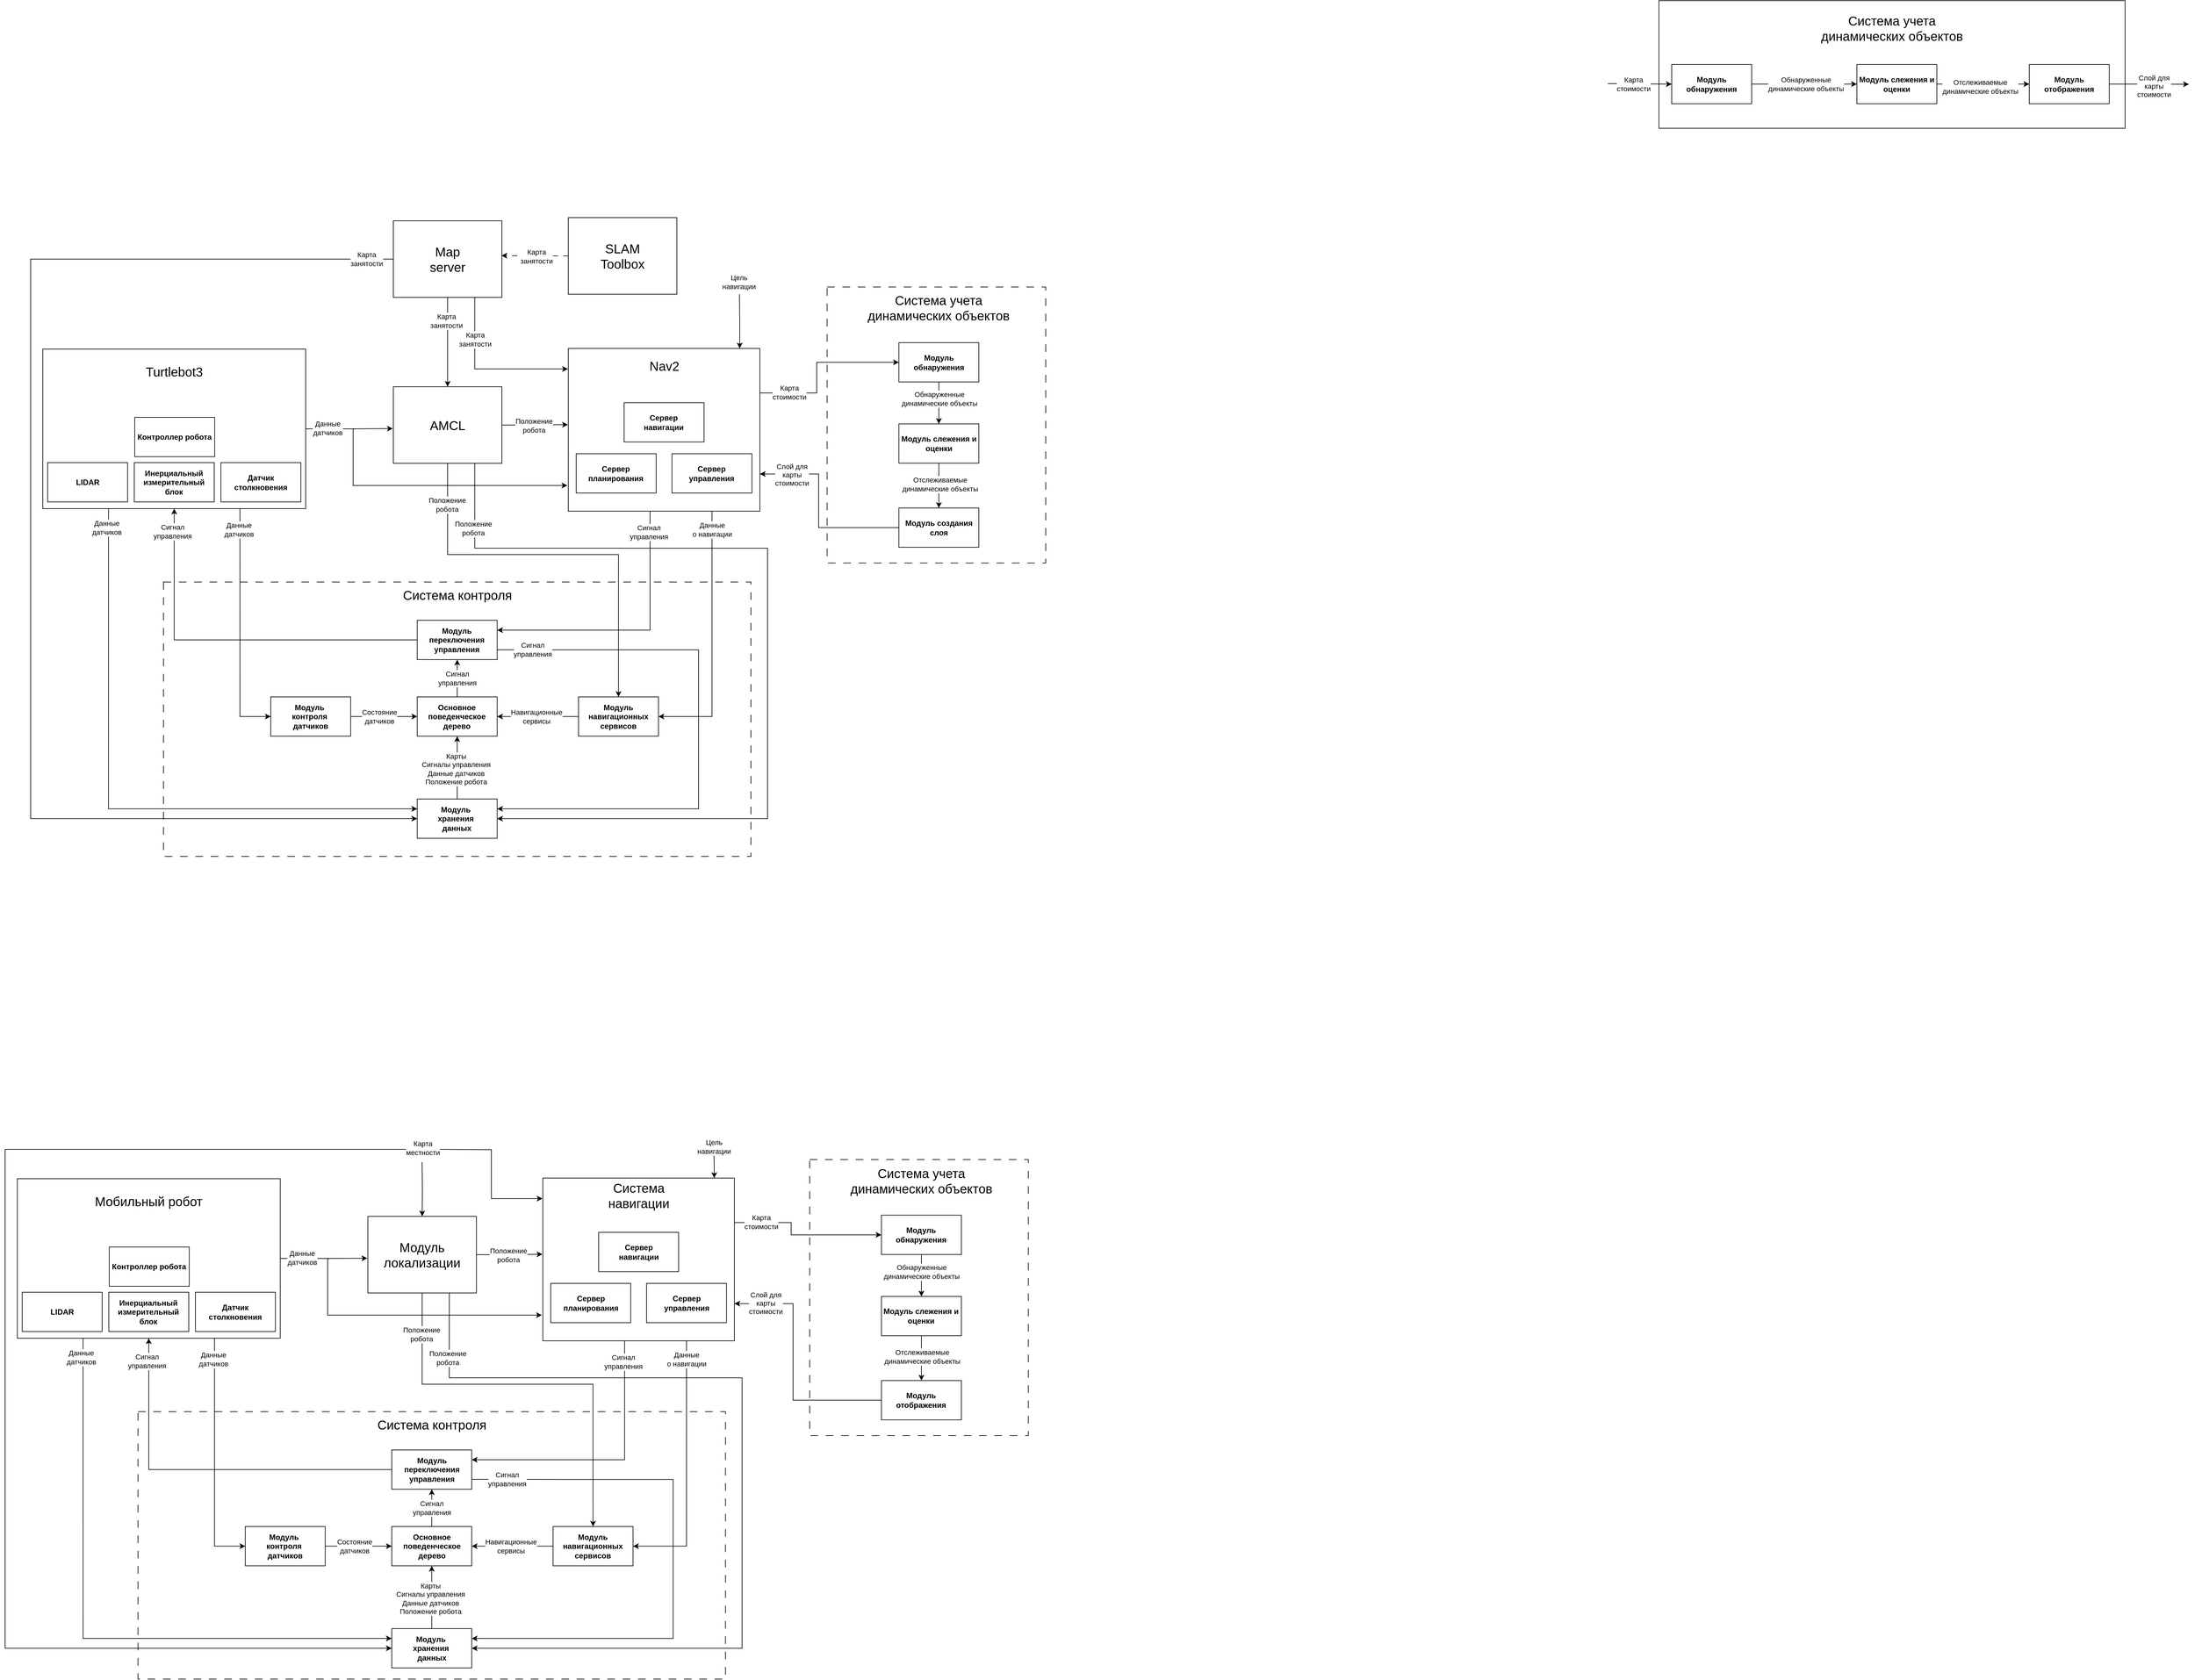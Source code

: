 <mxfile version="24.4.8" type="google">
  <diagram name="Page-1" id="XSDFxck3qQFIzW8iVzFu">
    <mxGraphModel grid="1" page="1" gridSize="10" guides="1" tooltips="1" connect="1" arrows="1" fold="1" pageScale="1" pageWidth="827" pageHeight="1169" math="0" shadow="0">
      <root>
        <mxCell id="0" />
        <mxCell id="1" parent="0" />
        <mxCell id="sHUm1fQLdFRPnQd_kTfl-21" value="" style="rounded=0;whiteSpace=wrap;html=1;fillColor=none;" vertex="1" parent="1">
          <mxGeometry x="5490" y="2860" width="730" height="200" as="geometry" />
        </mxCell>
        <mxCell id="t18dIbclyVpcetWMsr3T-51" value="" style="rounded=0;whiteSpace=wrap;html=1;fillColor=none;dashed=1;dashPattern=12 12;" vertex="1" parent="1">
          <mxGeometry x="3148" y="3771" width="920" height="430" as="geometry" />
        </mxCell>
        <mxCell id="t18dIbclyVpcetWMsr3T-52" value="&lt;font style=&quot;font-size: 20px;&quot;&gt;Система контроля&lt;/font&gt;" style="text;html=1;align=center;verticalAlign=middle;whiteSpace=wrap;rounded=0;" vertex="1" parent="1">
          <mxGeometry x="3507.5" y="3781" width="201" height="20" as="geometry" />
        </mxCell>
        <mxCell id="t18dIbclyVpcetWMsr3T-53" style="edgeStyle=orthogonalEdgeStyle;rounded=0;orthogonalLoop=1;jettySize=auto;html=1;exitX=0.5;exitY=0;exitDx=0;exitDy=0;entryX=0.5;entryY=1;entryDx=0;entryDy=0;" edge="1" parent="1" source="t18dIbclyVpcetWMsr3T-55" target="t18dIbclyVpcetWMsr3T-62">
          <mxGeometry relative="1" as="geometry" />
        </mxCell>
        <mxCell id="t18dIbclyVpcetWMsr3T-54" value="Сигнал&lt;div&gt;управления&lt;/div&gt;" style="edgeLabel;html=1;align=center;verticalAlign=middle;resizable=0;points=[];" connectable="0" vertex="1" parent="t18dIbclyVpcetWMsr3T-53">
          <mxGeometry x="0.102" relative="1" as="geometry">
            <mxPoint y="3" as="offset" />
          </mxGeometry>
        </mxCell>
        <mxCell id="t18dIbclyVpcetWMsr3T-55" value="Основное поведенческое&lt;div&gt;дерево&lt;/div&gt;" style="rounded=0;whiteSpace=wrap;html=1;movable=1;resizable=1;rotatable=1;deletable=1;editable=1;locked=0;connectable=1;fontStyle=1;container=0;" vertex="1" parent="1">
          <mxGeometry x="3545.387" y="3951.003" width="125.217" height="61.579" as="geometry" />
        </mxCell>
        <mxCell id="t18dIbclyVpcetWMsr3T-56" style="edgeStyle=orthogonalEdgeStyle;rounded=0;orthogonalLoop=1;jettySize=auto;html=1;entryX=0;entryY=0.5;entryDx=0;entryDy=0;" edge="1" parent="1" source="t18dIbclyVpcetWMsr3T-58" target="t18dIbclyVpcetWMsr3T-55">
          <mxGeometry relative="1" as="geometry" />
        </mxCell>
        <mxCell id="t18dIbclyVpcetWMsr3T-57" value="Состояние&lt;div&gt;датчиков&lt;/div&gt;" style="edgeLabel;html=1;align=center;verticalAlign=middle;resizable=0;points=[];" connectable="0" vertex="1" parent="t18dIbclyVpcetWMsr3T-56">
          <mxGeometry x="-0.255" y="-2" relative="1" as="geometry">
            <mxPoint x="6" y="-2" as="offset" />
          </mxGeometry>
        </mxCell>
        <mxCell id="t18dIbclyVpcetWMsr3T-58" value="Модуль&amp;nbsp;&lt;div&gt;контроля&amp;nbsp;&lt;/div&gt;&lt;div&gt;датчиков&lt;/div&gt;" style="rounded=0;whiteSpace=wrap;html=1;movable=1;resizable=1;rotatable=1;deletable=1;editable=1;locked=0;connectable=1;fontStyle=1;container=0;" vertex="1" parent="1">
          <mxGeometry x="3315.997" y="3951.003" width="125.217" height="61.579" as="geometry" />
        </mxCell>
        <mxCell id="t18dIbclyVpcetWMsr3T-59" style="edgeStyle=orthogonalEdgeStyle;rounded=0;orthogonalLoop=1;jettySize=auto;html=1;exitX=1;exitY=0.75;exitDx=0;exitDy=0;entryX=1;entryY=0.25;entryDx=0;entryDy=0;" edge="1" parent="1" source="t18dIbclyVpcetWMsr3T-62" target="t18dIbclyVpcetWMsr3T-67">
          <mxGeometry relative="1" as="geometry">
            <Array as="points">
              <mxPoint x="3986" y="3877" />
              <mxPoint x="3986" y="4126" />
            </Array>
          </mxGeometry>
        </mxCell>
        <mxCell id="t18dIbclyVpcetWMsr3T-60" value="Сигнал&lt;div&gt;управления&lt;/div&gt;" style="edgeLabel;html=1;align=center;verticalAlign=middle;resizable=0;points=[];" connectable="0" vertex="1" parent="t18dIbclyVpcetWMsr3T-59">
          <mxGeometry x="-0.602" y="1" relative="1" as="geometry">
            <mxPoint x="-120" y="1" as="offset" />
          </mxGeometry>
        </mxCell>
        <mxCell id="t18dIbclyVpcetWMsr3T-61" style="edgeStyle=orthogonalEdgeStyle;rounded=0;orthogonalLoop=1;jettySize=auto;html=1;exitX=0;exitY=0.5;exitDx=0;exitDy=0;" edge="1" parent="1" source="t18dIbclyVpcetWMsr3T-62" target="t18dIbclyVpcetWMsr3T-72">
          <mxGeometry relative="1" as="geometry" />
        </mxCell>
        <mxCell id="t18dIbclyVpcetWMsr3T-62" value="Модуль переключения управления" style="rounded=0;whiteSpace=wrap;html=1;movable=1;resizable=1;rotatable=1;deletable=1;editable=1;locked=0;connectable=1;fontStyle=1;container=0;" vertex="1" parent="1">
          <mxGeometry x="3545.387" y="3831.003" width="125.217" height="61.579" as="geometry" />
        </mxCell>
        <mxCell id="t18dIbclyVpcetWMsr3T-63" style="edgeStyle=orthogonalEdgeStyle;rounded=0;orthogonalLoop=1;jettySize=auto;html=1;exitX=0;exitY=0.5;exitDx=0;exitDy=0;entryX=1;entryY=0.5;entryDx=0;entryDy=0;" edge="1" parent="1" source="t18dIbclyVpcetWMsr3T-65" target="t18dIbclyVpcetWMsr3T-55">
          <mxGeometry relative="1" as="geometry" />
        </mxCell>
        <mxCell id="t18dIbclyVpcetWMsr3T-64" value="Навигационные&lt;div&gt;сервисы&lt;/div&gt;" style="edgeLabel;html=1;align=center;verticalAlign=middle;resizable=0;points=[];" connectable="0" vertex="1" parent="t18dIbclyVpcetWMsr3T-63">
          <mxGeometry x="0.24" y="4" relative="1" as="geometry">
            <mxPoint x="13" y="-4" as="offset" />
          </mxGeometry>
        </mxCell>
        <mxCell id="t18dIbclyVpcetWMsr3T-65" value="Модуль&lt;div&gt;навигационных&lt;br&gt;&lt;div&gt;сервисов&lt;/div&gt;&lt;/div&gt;" style="rounded=0;whiteSpace=wrap;html=1;movable=1;resizable=1;rotatable=1;deletable=1;editable=1;locked=0;connectable=1;fontStyle=1;container=0;" vertex="1" parent="1">
          <mxGeometry x="3797.997" y="3951.003" width="125.217" height="61.579" as="geometry" />
        </mxCell>
        <mxCell id="t18dIbclyVpcetWMsr3T-66" value="" style="edgeStyle=orthogonalEdgeStyle;rounded=0;orthogonalLoop=1;jettySize=auto;html=1;" edge="1" parent="1" source="t18dIbclyVpcetWMsr3T-67" target="t18dIbclyVpcetWMsr3T-55">
          <mxGeometry relative="1" as="geometry" />
        </mxCell>
        <mxCell id="t18dIbclyVpcetWMsr3T-67" value="Модуль&amp;nbsp;&lt;div&gt;хранения&amp;nbsp;&lt;/div&gt;&lt;div&gt;данных&lt;/div&gt;" style="rounded=0;whiteSpace=wrap;html=1;movable=1;resizable=1;rotatable=1;deletable=1;editable=1;locked=0;connectable=1;fontStyle=1;container=0;" vertex="1" parent="1">
          <mxGeometry x="3545.387" y="4111.003" width="125.217" height="61.579" as="geometry" />
        </mxCell>
        <mxCell id="t18dIbclyVpcetWMsr3T-68" value="" style="group;fillColor=#75FF83;fillStyle=solid;fontColor=#ffffff;strokeColor=#3700CC;gradientColor=none;" connectable="0" vertex="1" parent="1">
          <mxGeometry x="3782" y="3200" width="170" height="120" as="geometry" />
        </mxCell>
        <mxCell id="t18dIbclyVpcetWMsr3T-69" value="&lt;div&gt;&lt;br&gt;&lt;/div&gt;" style="rounded=0;whiteSpace=wrap;html=1;fontStyle=1" vertex="1" parent="t18dIbclyVpcetWMsr3T-68">
          <mxGeometry width="170" height="120" as="geometry" />
        </mxCell>
        <mxCell id="t18dIbclyVpcetWMsr3T-70" value="&lt;font style=&quot;font-size: 20px;&quot;&gt;SLAM Toolbox&lt;/font&gt;" style="text;html=1;align=center;verticalAlign=middle;whiteSpace=wrap;rounded=0;" vertex="1" parent="t18dIbclyVpcetWMsr3T-68">
          <mxGeometry x="55" y="45" width="60" height="30" as="geometry" />
        </mxCell>
        <mxCell id="t18dIbclyVpcetWMsr3T-71" value="" style="group" connectable="0" vertex="1" parent="1">
          <mxGeometry x="2959" y="3356" width="411.74" height="300" as="geometry" />
        </mxCell>
        <mxCell id="t18dIbclyVpcetWMsr3T-72" value="" style="rounded=0;whiteSpace=wrap;html=1;movable=1;resizable=1;rotatable=1;deletable=1;editable=1;locked=0;connectable=1;container=0;" vertex="1" parent="t18dIbclyVpcetWMsr3T-71">
          <mxGeometry y="50" width="411.74" height="250" as="geometry" />
        </mxCell>
        <mxCell id="t18dIbclyVpcetWMsr3T-73" value="&lt;span style=&quot;font-size: 20px; font-weight: normal;&quot;&gt;Turtlebot3&lt;/span&gt;" style="text;html=1;align=center;verticalAlign=middle;whiteSpace=wrap;rounded=0;movable=1;resizable=1;rotatable=1;deletable=1;editable=1;locked=0;connectable=1;fontStyle=1" vertex="1" parent="t18dIbclyVpcetWMsr3T-71">
          <mxGeometry x="115.87" y="40" width="180" height="90" as="geometry" />
        </mxCell>
        <mxCell id="t18dIbclyVpcetWMsr3T-74" value="LIDAR" style="rounded=0;whiteSpace=wrap;html=1;movable=1;resizable=1;rotatable=1;deletable=1;editable=1;locked=0;connectable=1;fontStyle=1;container=0;" vertex="1" parent="t18dIbclyVpcetWMsr3T-71">
          <mxGeometry x="7.609" y="227.895" width="125.217" height="61.579" as="geometry" />
        </mxCell>
        <mxCell id="t18dIbclyVpcetWMsr3T-75" value="Инерциальный измерительный блок" style="rounded=0;whiteSpace=wrap;html=1;movable=1;resizable=1;rotatable=1;deletable=1;editable=1;locked=0;connectable=1;fontStyle=1;container=0;" vertex="1" parent="t18dIbclyVpcetWMsr3T-71">
          <mxGeometry x="143.261" y="227.895" width="125.217" height="61.579" as="geometry" />
        </mxCell>
        <mxCell id="t18dIbclyVpcetWMsr3T-76" value="Датчик столкновения" style="rounded=0;whiteSpace=wrap;html=1;movable=1;resizable=1;rotatable=1;deletable=1;editable=1;locked=0;connectable=1;fontStyle=1;container=0;" vertex="1" parent="t18dIbclyVpcetWMsr3T-71">
          <mxGeometry x="278.913" y="227.895" width="125.217" height="61.579" as="geometry" />
        </mxCell>
        <mxCell id="t18dIbclyVpcetWMsr3T-77" value="Контроллер робота" style="rounded=0;whiteSpace=wrap;html=1;movable=1;resizable=1;rotatable=1;deletable=1;editable=1;locked=0;connectable=1;fontStyle=1;container=0;" vertex="1" parent="t18dIbclyVpcetWMsr3T-71">
          <mxGeometry x="143.997" y="157.003" width="125.217" height="61.579" as="geometry" />
        </mxCell>
        <mxCell id="t18dIbclyVpcetWMsr3T-78" value="" style="group" connectable="0" vertex="1" parent="1">
          <mxGeometry x="3782" y="3405" width="300" height="255" as="geometry" />
        </mxCell>
        <mxCell id="t18dIbclyVpcetWMsr3T-79" style="edgeStyle=orthogonalEdgeStyle;rounded=0;orthogonalLoop=1;jettySize=auto;html=1;exitX=0;exitY=0.75;exitDx=0;exitDy=0;entryX=-0.005;entryY=0.842;entryDx=0;entryDy=0;entryPerimeter=0;" edge="1" parent="t18dIbclyVpcetWMsr3T-78" target="t18dIbclyVpcetWMsr3T-81">
          <mxGeometry relative="1" as="geometry">
            <mxPoint x="-30" y="191" as="targetPoint" />
            <mxPoint x="-335.0" y="126.333" as="sourcePoint" />
            <Array as="points">
              <mxPoint x="-337" y="126" />
              <mxPoint x="-337" y="215" />
            </Array>
          </mxGeometry>
        </mxCell>
        <mxCell id="t18dIbclyVpcetWMsr3T-81" value="" style="rounded=0;whiteSpace=wrap;html=1;container=0;" vertex="1" parent="t18dIbclyVpcetWMsr3T-78">
          <mxGeometry width="300" height="255" as="geometry" />
        </mxCell>
        <mxCell id="t18dIbclyVpcetWMsr3T-82" value="&lt;span style=&quot;font-weight: normal;&quot;&gt;Nav2&lt;/span&gt;" style="text;html=1;align=center;verticalAlign=middle;whiteSpace=wrap;rounded=0;fontSize=20;fontStyle=1;container=0;" vertex="1" parent="t18dIbclyVpcetWMsr3T-78">
          <mxGeometry x="104.707" y="9.998" width="90.586" height="34.872" as="geometry" />
        </mxCell>
        <mxCell id="t18dIbclyVpcetWMsr3T-83" value="Сервер&lt;div&gt;планирования&lt;/div&gt;" style="rounded=0;whiteSpace=wrap;html=1;movable=1;resizable=1;rotatable=1;deletable=1;editable=1;locked=0;connectable=1;fontStyle=1;container=0;" vertex="1" parent="t18dIbclyVpcetWMsr3T-78">
          <mxGeometry x="12.387" y="165.003" width="125.217" height="61.579" as="geometry" />
        </mxCell>
        <mxCell id="t18dIbclyVpcetWMsr3T-84" value="Сервер&lt;div&gt;управления&lt;/div&gt;" style="rounded=0;whiteSpace=wrap;html=1;movable=1;resizable=1;rotatable=1;deletable=1;editable=1;locked=0;connectable=1;fontStyle=1;container=0;" vertex="1" parent="t18dIbclyVpcetWMsr3T-78">
          <mxGeometry x="162.387" y="165.003" width="125.217" height="61.579" as="geometry" />
        </mxCell>
        <mxCell id="t18dIbclyVpcetWMsr3T-85" value="Сервер&lt;div&gt;навигации&lt;/div&gt;" style="rounded=0;whiteSpace=wrap;html=1;movable=1;resizable=1;rotatable=1;deletable=1;editable=1;locked=0;connectable=1;fontStyle=1;container=0;" vertex="1" parent="t18dIbclyVpcetWMsr3T-78">
          <mxGeometry x="87.387" y="85.003" width="125.217" height="61.579" as="geometry" />
        </mxCell>
        <mxCell id="t18dIbclyVpcetWMsr3T-86" value="" style="group" connectable="0" vertex="1" parent="1">
          <mxGeometry x="3508" y="3205" width="170" height="120" as="geometry" />
        </mxCell>
        <mxCell id="t18dIbclyVpcetWMsr3T-87" value="&lt;div&gt;&lt;br&gt;&lt;/div&gt;" style="rounded=0;whiteSpace=wrap;html=1;fontStyle=1" vertex="1" parent="t18dIbclyVpcetWMsr3T-86">
          <mxGeometry width="170" height="120" as="geometry" />
        </mxCell>
        <mxCell id="t18dIbclyVpcetWMsr3T-88" value="&lt;font style=&quot;font-size: 20px;&quot;&gt;Map server&lt;/font&gt;" style="text;html=1;align=center;verticalAlign=middle;whiteSpace=wrap;rounded=0;" vertex="1" parent="t18dIbclyVpcetWMsr3T-86">
          <mxGeometry x="55" y="45" width="60" height="30" as="geometry" />
        </mxCell>
        <mxCell id="t18dIbclyVpcetWMsr3T-89" value="" style="group" connectable="0" vertex="1" parent="1">
          <mxGeometry x="3508" y="3465" width="170" height="120" as="geometry" />
        </mxCell>
        <mxCell id="t18dIbclyVpcetWMsr3T-90" value="&lt;div&gt;&lt;br&gt;&lt;/div&gt;" style="rounded=0;whiteSpace=wrap;html=1;fontStyle=1" vertex="1" parent="t18dIbclyVpcetWMsr3T-89">
          <mxGeometry width="170" height="120" as="geometry" />
        </mxCell>
        <mxCell id="t18dIbclyVpcetWMsr3T-91" value="&lt;font style=&quot;font-size: 20px;&quot;&gt;AMCL&lt;/font&gt;" style="text;html=1;align=center;verticalAlign=middle;whiteSpace=wrap;rounded=0;" vertex="1" parent="t18dIbclyVpcetWMsr3T-89">
          <mxGeometry x="55" y="45" width="60" height="30" as="geometry" />
        </mxCell>
        <mxCell id="t18dIbclyVpcetWMsr3T-92" style="edgeStyle=orthogonalEdgeStyle;rounded=0;orthogonalLoop=1;jettySize=auto;html=1;exitX=1;exitY=0.5;exitDx=0;exitDy=0;entryX=-0.005;entryY=0.547;entryDx=0;entryDy=0;entryPerimeter=0;" edge="1" parent="1" source="t18dIbclyVpcetWMsr3T-72" target="t18dIbclyVpcetWMsr3T-90">
          <mxGeometry relative="1" as="geometry" />
        </mxCell>
        <mxCell id="t18dIbclyVpcetWMsr3T-93" value="Данные&lt;div&gt;датчиков&lt;/div&gt;" style="edgeLabel;html=1;align=center;verticalAlign=middle;resizable=0;points=[];" connectable="0" vertex="1" parent="t18dIbclyVpcetWMsr3T-92">
          <mxGeometry x="0.22" relative="1" as="geometry">
            <mxPoint x="-49" y="-1" as="offset" />
          </mxGeometry>
        </mxCell>
        <mxCell id="t18dIbclyVpcetWMsr3T-94" style="edgeStyle=orthogonalEdgeStyle;rounded=0;orthogonalLoop=1;jettySize=auto;html=1;exitX=0.5;exitY=1;exitDx=0;exitDy=0;entryX=0.5;entryY=0;entryDx=0;entryDy=0;" edge="1" parent="1" source="t18dIbclyVpcetWMsr3T-87" target="t18dIbclyVpcetWMsr3T-90">
          <mxGeometry relative="1" as="geometry" />
        </mxCell>
        <mxCell id="t18dIbclyVpcetWMsr3T-95" style="edgeStyle=orthogonalEdgeStyle;rounded=0;orthogonalLoop=1;jettySize=auto;html=1;exitX=0.75;exitY=1;exitDx=0;exitDy=0;entryX=-0.002;entryY=0.126;entryDx=0;entryDy=0;entryPerimeter=0;" edge="1" parent="1" source="t18dIbclyVpcetWMsr3T-87" target="t18dIbclyVpcetWMsr3T-81">
          <mxGeometry relative="1" as="geometry" />
        </mxCell>
        <mxCell id="t18dIbclyVpcetWMsr3T-96" style="edgeStyle=orthogonalEdgeStyle;rounded=0;orthogonalLoop=1;jettySize=auto;html=1;exitX=1;exitY=0.5;exitDx=0;exitDy=0;entryX=-0.002;entryY=0.468;entryDx=0;entryDy=0;entryPerimeter=0;" edge="1" parent="1" source="t18dIbclyVpcetWMsr3T-90" target="t18dIbclyVpcetWMsr3T-81">
          <mxGeometry relative="1" as="geometry" />
        </mxCell>
        <mxCell id="t18dIbclyVpcetWMsr3T-97" value="Положение&lt;div&gt;робота&lt;/div&gt;" style="edgeLabel;html=1;align=center;verticalAlign=middle;resizable=0;points=[];" connectable="0" vertex="1" parent="t18dIbclyVpcetWMsr3T-96">
          <mxGeometry x="-0.044" y="-1" relative="1" as="geometry">
            <mxPoint as="offset" />
          </mxGeometry>
        </mxCell>
        <mxCell id="t18dIbclyVpcetWMsr3T-98" style="edgeStyle=orthogonalEdgeStyle;rounded=0;orthogonalLoop=1;jettySize=auto;html=1;exitX=0;exitY=0.5;exitDx=0;exitDy=0;entryX=0.996;entryY=0.454;entryDx=0;entryDy=0;entryPerimeter=0;dashed=1;dashPattern=8 8;" edge="1" parent="1" source="t18dIbclyVpcetWMsr3T-69" target="t18dIbclyVpcetWMsr3T-87">
          <mxGeometry relative="1" as="geometry" />
        </mxCell>
        <mxCell id="t18dIbclyVpcetWMsr3T-99" value="Карта&lt;div&gt;занятости&lt;/div&gt;" style="edgeLabel;html=1;align=center;verticalAlign=middle;resizable=0;points=[];" connectable="0" vertex="1" parent="t18dIbclyVpcetWMsr3T-98">
          <mxGeometry x="0.097" y="2" relative="1" as="geometry">
            <mxPoint x="7" y="-1" as="offset" />
          </mxGeometry>
        </mxCell>
        <mxCell id="t18dIbclyVpcetWMsr3T-100" value="Карта&lt;div&gt;занятости&lt;/div&gt;" style="edgeLabel;html=1;align=center;verticalAlign=middle;resizable=0;points=[];" connectable="0" vertex="1" parent="1">
          <mxGeometry x="3590.999" y="3361.998" as="geometry" />
        </mxCell>
        <mxCell id="t18dIbclyVpcetWMsr3T-101" value="Карта&lt;div&gt;занятости&lt;/div&gt;" style="edgeLabel;html=1;align=center;verticalAlign=middle;resizable=0;points=[];" connectable="0" vertex="1" parent="1">
          <mxGeometry x="3635.999" y="3390.998" as="geometry" />
        </mxCell>
        <mxCell id="t18dIbclyVpcetWMsr3T-103" style="edgeStyle=orthogonalEdgeStyle;rounded=0;orthogonalLoop=1;jettySize=auto;html=1;exitX=0.25;exitY=1;exitDx=0;exitDy=0;entryX=1;entryY=0.25;entryDx=0;entryDy=0;" edge="1" parent="1" source="t18dIbclyVpcetWMsr3T-81" target="t18dIbclyVpcetWMsr3T-62">
          <mxGeometry relative="1" as="geometry">
            <Array as="points">
              <mxPoint x="3910" y="3660" />
              <mxPoint x="3910" y="3846" />
            </Array>
          </mxGeometry>
        </mxCell>
        <mxCell id="t18dIbclyVpcetWMsr3T-104" value="Сигнал&lt;div&gt;управления&lt;/div&gt;" style="edgeLabel;html=1;align=center;verticalAlign=middle;resizable=0;points=[];" connectable="0" vertex="1" parent="t18dIbclyVpcetWMsr3T-103">
          <mxGeometry x="0.011" y="-1" relative="1" as="geometry">
            <mxPoint y="-153" as="offset" />
          </mxGeometry>
        </mxCell>
        <mxCell id="t18dIbclyVpcetWMsr3T-105" value="Карты&lt;div&gt;Сигналы управления&lt;/div&gt;&lt;div&gt;Данные датчиков&lt;/div&gt;&lt;div&gt;Положение робота&lt;/div&gt;" style="edgeLabel;html=1;align=center;verticalAlign=middle;resizable=0;points=[];" connectable="0" vertex="1" parent="1">
          <mxGeometry x="3613.996" y="4060.005" as="geometry">
            <mxPoint x="-8" y="4" as="offset" />
          </mxGeometry>
        </mxCell>
        <mxCell id="t18dIbclyVpcetWMsr3T-106" value="Сигнал&lt;div&gt;управления&lt;/div&gt;" style="edgeLabel;html=1;align=center;verticalAlign=middle;resizable=0;points=[];" connectable="0" vertex="1" parent="1">
          <mxGeometry x="3667.997" y="3705.002" as="geometry">
            <mxPoint x="-506" y="-13" as="offset" />
          </mxGeometry>
        </mxCell>
        <mxCell id="t18dIbclyVpcetWMsr3T-107" style="edgeStyle=orthogonalEdgeStyle;rounded=0;orthogonalLoop=1;jettySize=auto;html=1;exitX=0.5;exitY=1;exitDx=0;exitDy=0;entryX=0.5;entryY=0;entryDx=0;entryDy=0;" edge="1" parent="1" source="t18dIbclyVpcetWMsr3T-90" target="t18dIbclyVpcetWMsr3T-65">
          <mxGeometry relative="1" as="geometry">
            <Array as="points">
              <mxPoint x="3593" y="3728" />
              <mxPoint x="3861" y="3728" />
            </Array>
          </mxGeometry>
        </mxCell>
        <mxCell id="t18dIbclyVpcetWMsr3T-108" value="Положение&lt;div&gt;робота&lt;/div&gt;" style="edgeLabel;html=1;align=center;verticalAlign=middle;resizable=0;points=[];" connectable="0" vertex="1" parent="1">
          <mxGeometry x="3711.002" y="3525.0" as="geometry">
            <mxPoint x="-119" y="125" as="offset" />
          </mxGeometry>
        </mxCell>
        <mxCell id="t18dIbclyVpcetWMsr3T-109" style="edgeStyle=orthogonalEdgeStyle;rounded=0;orthogonalLoop=1;jettySize=auto;html=1;exitX=0.75;exitY=1;exitDx=0;exitDy=0;entryX=1;entryY=0.5;entryDx=0;entryDy=0;" edge="1" parent="1" source="t18dIbclyVpcetWMsr3T-90" target="t18dIbclyVpcetWMsr3T-67">
          <mxGeometry relative="1" as="geometry">
            <Array as="points">
              <mxPoint x="3636" y="3718" />
              <mxPoint x="4094" y="3718" />
              <mxPoint x="4094" y="4142" />
            </Array>
          </mxGeometry>
        </mxCell>
        <mxCell id="t18dIbclyVpcetWMsr3T-110" value="Положение&lt;div&gt;робота&lt;/div&gt;" style="edgeLabel;html=1;align=center;verticalAlign=middle;resizable=0;points=[];" connectable="0" vertex="1" parent="1">
          <mxGeometry x="3752.002" y="3562.0" as="geometry">
            <mxPoint x="-119" y="125" as="offset" />
          </mxGeometry>
        </mxCell>
        <mxCell id="t18dIbclyVpcetWMsr3T-111" style="edgeStyle=orthogonalEdgeStyle;rounded=0;orthogonalLoop=1;jettySize=auto;html=1;exitX=0.75;exitY=1;exitDx=0;exitDy=0;entryX=1;entryY=0.5;entryDx=0;entryDy=0;" edge="1" parent="1" source="t18dIbclyVpcetWMsr3T-81" target="t18dIbclyVpcetWMsr3T-65">
          <mxGeometry relative="1" as="geometry" />
        </mxCell>
        <mxCell id="t18dIbclyVpcetWMsr3T-112" value="Данные&lt;div&gt;о навигации&lt;/div&gt;" style="edgeLabel;html=1;align=center;verticalAlign=middle;resizable=0;points=[];" connectable="0" vertex="1" parent="t18dIbclyVpcetWMsr3T-111">
          <mxGeometry x="-0.859" relative="1" as="geometry">
            <mxPoint as="offset" />
          </mxGeometry>
        </mxCell>
        <mxCell id="t18dIbclyVpcetWMsr3T-113" style="edgeStyle=orthogonalEdgeStyle;rounded=0;orthogonalLoop=1;jettySize=auto;html=1;exitX=0.75;exitY=1;exitDx=0;exitDy=0;entryX=0;entryY=0.5;entryDx=0;entryDy=0;" edge="1" parent="1" source="t18dIbclyVpcetWMsr3T-72" target="t18dIbclyVpcetWMsr3T-58">
          <mxGeometry relative="1" as="geometry" />
        </mxCell>
        <mxCell id="t18dIbclyVpcetWMsr3T-114" value="Данные&lt;div&gt;датчиков&lt;/div&gt;" style="edgeLabel;html=1;align=center;verticalAlign=middle;resizable=0;points=[];" connectable="0" vertex="1" parent="1">
          <mxGeometry x="3265.996" y="3688.996" as="geometry" />
        </mxCell>
        <mxCell id="t18dIbclyVpcetWMsr3T-115" style="edgeStyle=orthogonalEdgeStyle;rounded=0;orthogonalLoop=1;jettySize=auto;html=1;exitX=0.25;exitY=1;exitDx=0;exitDy=0;entryX=0;entryY=0.25;entryDx=0;entryDy=0;" edge="1" parent="1" source="t18dIbclyVpcetWMsr3T-72" target="t18dIbclyVpcetWMsr3T-67">
          <mxGeometry relative="1" as="geometry" />
        </mxCell>
        <mxCell id="t18dIbclyVpcetWMsr3T-116" value="Данные&lt;div&gt;датчиков&lt;/div&gt;" style="edgeLabel;html=1;align=center;verticalAlign=middle;resizable=0;points=[];" connectable="0" vertex="1" parent="1">
          <mxGeometry x="3058.996" y="3685.996" as="geometry" />
        </mxCell>
        <mxCell id="t18dIbclyVpcetWMsr3T-117" style="edgeStyle=orthogonalEdgeStyle;rounded=0;orthogonalLoop=1;jettySize=auto;html=1;exitX=0;exitY=0.5;exitDx=0;exitDy=0;entryX=0;entryY=0.5;entryDx=0;entryDy=0;" edge="1" parent="1" source="t18dIbclyVpcetWMsr3T-87" target="t18dIbclyVpcetWMsr3T-67">
          <mxGeometry relative="1" as="geometry">
            <Array as="points">
              <mxPoint x="2940" y="3265" />
              <mxPoint x="2940" y="4142" />
            </Array>
          </mxGeometry>
        </mxCell>
        <mxCell id="t18dIbclyVpcetWMsr3T-118" value="Карта&lt;div&gt;занятости&lt;/div&gt;" style="edgeLabel;html=1;align=center;verticalAlign=middle;resizable=0;points=[];" connectable="0" vertex="1" parent="1">
          <mxGeometry x="3465.999" y="3264.998" as="geometry" />
        </mxCell>
        <mxCell id="t18dIbclyVpcetWMsr3T-120" style="edgeStyle=orthogonalEdgeStyle;rounded=0;orthogonalLoop=1;jettySize=auto;html=1;exitX=0.75;exitY=0;exitDx=0;exitDy=0;entryX=0.75;entryY=0;entryDx=0;entryDy=0;" edge="1" parent="1">
          <mxGeometry relative="1" as="geometry">
            <mxPoint x="4050.42" y="3405" as="targetPoint" />
            <mxPoint x="4049.999" y="3320" as="sourcePoint" />
          </mxGeometry>
        </mxCell>
        <mxCell id="t18dIbclyVpcetWMsr3T-121" value="Цель&lt;br&gt;навигации" style="edgeLabel;html=1;align=center;verticalAlign=middle;resizable=0;points=[];" connectable="0" vertex="1" parent="t18dIbclyVpcetWMsr3T-120">
          <mxGeometry x="-0.695" y="-1" relative="1" as="geometry">
            <mxPoint y="-32" as="offset" />
          </mxGeometry>
        </mxCell>
        <mxCell id="t18dIbclyVpcetWMsr3T-122" value="" style="rounded=0;whiteSpace=wrap;html=1;fillColor=none;dashed=1;dashPattern=12 12;" vertex="1" parent="1">
          <mxGeometry x="4187.31" y="3308.75" width="342.39" height="432.5" as="geometry" />
        </mxCell>
        <mxCell id="t18dIbclyVpcetWMsr3T-123" style="edgeStyle=orthogonalEdgeStyle;rounded=0;orthogonalLoop=1;jettySize=auto;html=1;exitX=0.5;exitY=1;exitDx=0;exitDy=0;entryX=0.5;entryY=0;entryDx=0;entryDy=0;" edge="1" parent="1" source="t18dIbclyVpcetWMsr3T-125" target="t18dIbclyVpcetWMsr3T-128">
          <mxGeometry relative="1" as="geometry" />
        </mxCell>
        <mxCell id="t18dIbclyVpcetWMsr3T-124" value="Обнаруженные&lt;div&gt;динамические объекты&lt;/div&gt;" style="edgeLabel;html=1;align=center;verticalAlign=middle;resizable=0;points=[];" connectable="0" vertex="1" parent="t18dIbclyVpcetWMsr3T-123">
          <mxGeometry x="-0.011" y="1" relative="1" as="geometry">
            <mxPoint x="-1" y="-6" as="offset" />
          </mxGeometry>
        </mxCell>
        <mxCell id="t18dIbclyVpcetWMsr3T-125" value="Модуль обнаружения" style="rounded=0;whiteSpace=wrap;html=1;movable=1;resizable=1;rotatable=1;deletable=1;editable=1;locked=0;connectable=1;fontStyle=1;container=0;" vertex="1" parent="1">
          <mxGeometry x="4299.697" y="3395.923" width="125.217" height="61.579" as="geometry" />
        </mxCell>
        <mxCell id="t18dIbclyVpcetWMsr3T-126" style="edgeStyle=orthogonalEdgeStyle;rounded=0;orthogonalLoop=1;jettySize=auto;html=1;exitX=0.5;exitY=1;exitDx=0;exitDy=0;entryX=0.5;entryY=0;entryDx=0;entryDy=0;" edge="1" parent="1" source="t18dIbclyVpcetWMsr3T-128" target="t18dIbclyVpcetWMsr3T-131">
          <mxGeometry relative="1" as="geometry" />
        </mxCell>
        <mxCell id="t18dIbclyVpcetWMsr3T-127" value="Отслеживаемые&lt;div&gt;динамические объекты&lt;/div&gt;" style="edgeLabel;html=1;align=center;verticalAlign=middle;resizable=0;points=[];" connectable="0" vertex="1" parent="t18dIbclyVpcetWMsr3T-126">
          <mxGeometry x="-0.054" y="1" relative="1" as="geometry">
            <mxPoint as="offset" />
          </mxGeometry>
        </mxCell>
        <mxCell id="t18dIbclyVpcetWMsr3T-128" value="Модуль слежения и оценки" style="rounded=0;whiteSpace=wrap;html=1;movable=1;resizable=1;rotatable=1;deletable=1;editable=1;locked=0;connectable=1;fontStyle=1;container=0;" vertex="1" parent="1">
          <mxGeometry x="4299.697" y="3523.213" width="125.217" height="61.579" as="geometry" />
        </mxCell>
        <mxCell id="t18dIbclyVpcetWMsr3T-129" style="edgeStyle=orthogonalEdgeStyle;rounded=0;orthogonalLoop=1;jettySize=auto;html=1;exitX=0;exitY=0.5;exitDx=0;exitDy=0;entryX=1;entryY=0.75;entryDx=0;entryDy=0;" edge="1" parent="1" source="t18dIbclyVpcetWMsr3T-131">
          <mxGeometry relative="1" as="geometry">
            <Array as="points">
              <mxPoint x="4174" y="3685.75" />
              <mxPoint x="4174" y="3601.75" />
            </Array>
            <mxPoint x="4082" y="3601.75" as="targetPoint" />
          </mxGeometry>
        </mxCell>
        <mxCell id="t18dIbclyVpcetWMsr3T-130" value="Слой для&lt;div&gt;карты&lt;/div&gt;&lt;div&gt;стоимости&lt;/div&gt;" style="edgeLabel;html=1;align=center;verticalAlign=middle;resizable=0;points=[];" connectable="0" vertex="1" parent="t18dIbclyVpcetWMsr3T-129">
          <mxGeometry x="0.547" relative="1" as="geometry">
            <mxPoint x="-18" y="1" as="offset" />
          </mxGeometry>
        </mxCell>
        <mxCell id="t18dIbclyVpcetWMsr3T-131" value="Модуль создания слоя" style="rounded=0;whiteSpace=wrap;html=1;movable=1;resizable=1;rotatable=1;deletable=1;editable=1;locked=0;connectable=1;fontStyle=1;container=0;" vertex="1" parent="1">
          <mxGeometry x="4299.697" y="3655.003" width="125.217" height="61.579" as="geometry" />
        </mxCell>
        <mxCell id="t18dIbclyVpcetWMsr3T-132" value="&lt;font style=&quot;font-size: 20px;&quot;&gt;Система учета динамических объектов&lt;/font&gt;" style="text;html=1;align=center;verticalAlign=middle;whiteSpace=wrap;rounded=0;" vertex="1" parent="1">
          <mxGeometry x="4228.36" y="3321.25" width="267.89" height="40" as="geometry" />
        </mxCell>
        <mxCell id="t18dIbclyVpcetWMsr3T-133" style="edgeStyle=orthogonalEdgeStyle;rounded=0;orthogonalLoop=1;jettySize=auto;html=1;exitX=1;exitY=0.25;exitDx=0;exitDy=0;entryX=0;entryY=0.5;entryDx=0;entryDy=0;" edge="1" parent="1" target="t18dIbclyVpcetWMsr3T-125">
          <mxGeometry relative="1" as="geometry">
            <Array as="points">
              <mxPoint x="4171" y="3474.75" />
              <mxPoint x="4171" y="3426.75" />
            </Array>
            <mxPoint x="4082" y="3474.75" as="sourcePoint" />
          </mxGeometry>
        </mxCell>
        <mxCell id="t18dIbclyVpcetWMsr3T-134" value="Карта&lt;div&gt;стоимости&lt;/div&gt;" style="edgeLabel;html=1;align=center;verticalAlign=middle;resizable=0;points=[];" connectable="0" vertex="1" parent="t18dIbclyVpcetWMsr3T-133">
          <mxGeometry x="-0.525" y="1" relative="1" as="geometry">
            <mxPoint x="-17" as="offset" />
          </mxGeometry>
        </mxCell>
        <mxCell id="sHUm1fQLdFRPnQd_kTfl-17" style="edgeStyle=orthogonalEdgeStyle;rounded=0;orthogonalLoop=1;jettySize=auto;html=1;" edge="1" parent="1" source="sHUm1fQLdFRPnQd_kTfl-14" target="sHUm1fQLdFRPnQd_kTfl-15">
          <mxGeometry relative="1" as="geometry" />
        </mxCell>
        <mxCell id="sHUm1fQLdFRPnQd_kTfl-29" style="edgeStyle=orthogonalEdgeStyle;rounded=0;orthogonalLoop=1;jettySize=auto;html=1;" edge="1" parent="1" target="sHUm1fQLdFRPnQd_kTfl-14">
          <mxGeometry relative="1" as="geometry">
            <mxPoint x="5410" y="2990" as="sourcePoint" />
          </mxGeometry>
        </mxCell>
        <mxCell id="sHUm1fQLdFRPnQd_kTfl-14" value="Модуль обнаружения" style="rounded=0;whiteSpace=wrap;html=1;movable=1;resizable=1;rotatable=1;deletable=1;editable=1;locked=0;connectable=1;fontStyle=1;container=0;" vertex="1" parent="1">
          <mxGeometry x="5509.997" y="2960.003" width="125.217" height="61.579" as="geometry" />
        </mxCell>
        <mxCell id="sHUm1fQLdFRPnQd_kTfl-20" style="edgeStyle=orthogonalEdgeStyle;rounded=0;orthogonalLoop=1;jettySize=auto;html=1;" edge="1" parent="1" source="sHUm1fQLdFRPnQd_kTfl-15" target="sHUm1fQLdFRPnQd_kTfl-19">
          <mxGeometry relative="1" as="geometry" />
        </mxCell>
        <mxCell id="sHUm1fQLdFRPnQd_kTfl-15" value="Модуль слежения и оценки" style="rounded=0;whiteSpace=wrap;html=1;movable=1;resizable=1;rotatable=1;deletable=1;editable=1;locked=0;connectable=1;fontStyle=1;container=0;" vertex="1" parent="1">
          <mxGeometry x="5799.997" y="2960.003" width="125.217" height="61.579" as="geometry" />
        </mxCell>
        <mxCell id="sHUm1fQLdFRPnQd_kTfl-16" value="Обнаруженные&lt;div&gt;динамические объекты&lt;/div&gt;" style="edgeLabel;html=1;align=center;verticalAlign=middle;resizable=0;points=[];" connectable="0" vertex="1" parent="1">
          <mxGeometry x="5719.996" y="2990.792" as="geometry" />
        </mxCell>
        <mxCell id="sHUm1fQLdFRPnQd_kTfl-18" value="Отслеживаемые&lt;div&gt;динамические объекты&lt;/div&gt;" style="edgeLabel;html=1;align=center;verticalAlign=middle;resizable=0;points=[];" connectable="0" vertex="1" parent="1">
          <mxGeometry x="5699.996" y="3080.005" as="geometry">
            <mxPoint x="293" y="-85" as="offset" />
          </mxGeometry>
        </mxCell>
        <mxCell id="sHUm1fQLdFRPnQd_kTfl-30" style="edgeStyle=orthogonalEdgeStyle;rounded=0;orthogonalLoop=1;jettySize=auto;html=1;" edge="1" parent="1" source="sHUm1fQLdFRPnQd_kTfl-19">
          <mxGeometry relative="1" as="geometry">
            <mxPoint x="6320" y="2991" as="targetPoint" />
          </mxGeometry>
        </mxCell>
        <mxCell id="sHUm1fQLdFRPnQd_kTfl-19" value="Модуль отображения" style="rounded=0;whiteSpace=wrap;html=1;movable=1;resizable=1;rotatable=1;deletable=1;editable=1;locked=0;connectable=1;fontStyle=1;container=0;" vertex="1" parent="1">
          <mxGeometry x="6069.997" y="2960.003" width="125.217" height="61.579" as="geometry" />
        </mxCell>
        <mxCell id="sHUm1fQLdFRPnQd_kTfl-22" value="&lt;font style=&quot;font-size: 20px;&quot;&gt;Система учета динамических объектов&lt;/font&gt;" style="text;html=1;align=center;verticalAlign=middle;whiteSpace=wrap;rounded=0;" vertex="1" parent="1">
          <mxGeometry x="5721.05" y="2883" width="267.89" height="40" as="geometry" />
        </mxCell>
        <mxCell id="sHUm1fQLdFRPnQd_kTfl-28" value="Карта&lt;div&gt;стоимости&lt;/div&gt;" style="edgeLabel;html=1;align=center;verticalAlign=middle;resizable=0;points=[];" connectable="0" vertex="1" parent="1">
          <mxGeometry x="5450" y="2990.79" as="geometry" />
        </mxCell>
        <mxCell id="sHUm1fQLdFRPnQd_kTfl-31" value="Слой для&lt;div&gt;карты&lt;/div&gt;&lt;div&gt;стоимости&lt;/div&gt;" style="edgeLabel;html=1;align=center;verticalAlign=middle;resizable=0;points=[];" connectable="0" vertex="1" parent="1">
          <mxGeometry x="6249.997" y="3000" as="geometry">
            <mxPoint x="15" y="-6" as="offset" />
          </mxGeometry>
        </mxCell>
        <mxCell id="ztMUQmSmxL0yscb2b9xA-1" value="" style="rounded=0;whiteSpace=wrap;html=1;fillColor=none;dashed=1;dashPattern=12 12;" vertex="1" parent="1">
          <mxGeometry x="3108.14" y="5071" width="920" height="419" as="geometry" />
        </mxCell>
        <mxCell id="ztMUQmSmxL0yscb2b9xA-2" value="&lt;font style=&quot;font-size: 20px;&quot;&gt;Система контроля&lt;/font&gt;" style="text;html=1;align=center;verticalAlign=middle;whiteSpace=wrap;rounded=0;" vertex="1" parent="1">
          <mxGeometry x="3467.64" y="5081" width="201" height="20" as="geometry" />
        </mxCell>
        <mxCell id="ztMUQmSmxL0yscb2b9xA-3" style="edgeStyle=orthogonalEdgeStyle;rounded=0;orthogonalLoop=1;jettySize=auto;html=1;exitX=0.5;exitY=0;exitDx=0;exitDy=0;entryX=0.5;entryY=1;entryDx=0;entryDy=0;" edge="1" parent="1" source="ztMUQmSmxL0yscb2b9xA-5" target="ztMUQmSmxL0yscb2b9xA-12">
          <mxGeometry relative="1" as="geometry" />
        </mxCell>
        <mxCell id="ztMUQmSmxL0yscb2b9xA-4" value="Сигнал&lt;div&gt;управления&lt;/div&gt;" style="edgeLabel;html=1;align=center;verticalAlign=middle;resizable=0;points=[];" connectable="0" vertex="1" parent="ztMUQmSmxL0yscb2b9xA-3">
          <mxGeometry x="0.102" relative="1" as="geometry">
            <mxPoint y="3" as="offset" />
          </mxGeometry>
        </mxCell>
        <mxCell id="ztMUQmSmxL0yscb2b9xA-5" value="Основное поведенческое&lt;div&gt;дерево&lt;/div&gt;" style="rounded=0;whiteSpace=wrap;html=1;movable=1;resizable=1;rotatable=1;deletable=1;editable=1;locked=0;connectable=1;fontStyle=1;container=0;" vertex="1" parent="1">
          <mxGeometry x="3505.527" y="5251.003" width="125.217" height="61.579" as="geometry" />
        </mxCell>
        <mxCell id="ztMUQmSmxL0yscb2b9xA-6" style="edgeStyle=orthogonalEdgeStyle;rounded=0;orthogonalLoop=1;jettySize=auto;html=1;entryX=0;entryY=0.5;entryDx=0;entryDy=0;" edge="1" parent="1" source="ztMUQmSmxL0yscb2b9xA-8" target="ztMUQmSmxL0yscb2b9xA-5">
          <mxGeometry relative="1" as="geometry" />
        </mxCell>
        <mxCell id="ztMUQmSmxL0yscb2b9xA-7" value="Состояние&lt;div&gt;датчиков&lt;/div&gt;" style="edgeLabel;html=1;align=center;verticalAlign=middle;resizable=0;points=[];" connectable="0" vertex="1" parent="ztMUQmSmxL0yscb2b9xA-6">
          <mxGeometry x="-0.255" y="-2" relative="1" as="geometry">
            <mxPoint x="6" y="-2" as="offset" />
          </mxGeometry>
        </mxCell>
        <mxCell id="ztMUQmSmxL0yscb2b9xA-8" value="Модуль&amp;nbsp;&lt;div&gt;контроля&amp;nbsp;&lt;/div&gt;&lt;div&gt;датчиков&lt;/div&gt;" style="rounded=0;whiteSpace=wrap;html=1;movable=1;resizable=1;rotatable=1;deletable=1;editable=1;locked=0;connectable=1;fontStyle=1;container=0;" vertex="1" parent="1">
          <mxGeometry x="3276.137" y="5251.003" width="125.217" height="61.579" as="geometry" />
        </mxCell>
        <mxCell id="ztMUQmSmxL0yscb2b9xA-9" style="edgeStyle=orthogonalEdgeStyle;rounded=0;orthogonalLoop=1;jettySize=auto;html=1;exitX=1;exitY=0.75;exitDx=0;exitDy=0;entryX=1;entryY=0.25;entryDx=0;entryDy=0;" edge="1" parent="1" source="ztMUQmSmxL0yscb2b9xA-12" target="ztMUQmSmxL0yscb2b9xA-17">
          <mxGeometry relative="1" as="geometry">
            <Array as="points">
              <mxPoint x="3946.14" y="5177" />
              <mxPoint x="3946.14" y="5426" />
            </Array>
          </mxGeometry>
        </mxCell>
        <mxCell id="ztMUQmSmxL0yscb2b9xA-10" value="Сигнал&lt;div&gt;управления&lt;/div&gt;" style="edgeLabel;html=1;align=center;verticalAlign=middle;resizable=0;points=[];" connectable="0" vertex="1" parent="ztMUQmSmxL0yscb2b9xA-9">
          <mxGeometry x="-0.602" y="1" relative="1" as="geometry">
            <mxPoint x="-120" y="1" as="offset" />
          </mxGeometry>
        </mxCell>
        <mxCell id="ztMUQmSmxL0yscb2b9xA-11" style="edgeStyle=orthogonalEdgeStyle;rounded=0;orthogonalLoop=1;jettySize=auto;html=1;exitX=0;exitY=0.5;exitDx=0;exitDy=0;" edge="1" parent="1" source="ztMUQmSmxL0yscb2b9xA-12" target="ztMUQmSmxL0yscb2b9xA-22">
          <mxGeometry relative="1" as="geometry" />
        </mxCell>
        <mxCell id="ztMUQmSmxL0yscb2b9xA-12" value="Модуль переключения управления" style="rounded=0;whiteSpace=wrap;html=1;movable=1;resizable=1;rotatable=1;deletable=1;editable=1;locked=0;connectable=1;fontStyle=1;container=0;" vertex="1" parent="1">
          <mxGeometry x="3505.527" y="5131.003" width="125.217" height="61.579" as="geometry" />
        </mxCell>
        <mxCell id="ztMUQmSmxL0yscb2b9xA-13" style="edgeStyle=orthogonalEdgeStyle;rounded=0;orthogonalLoop=1;jettySize=auto;html=1;exitX=0;exitY=0.5;exitDx=0;exitDy=0;entryX=1;entryY=0.5;entryDx=0;entryDy=0;" edge="1" parent="1" source="ztMUQmSmxL0yscb2b9xA-15" target="ztMUQmSmxL0yscb2b9xA-5">
          <mxGeometry relative="1" as="geometry" />
        </mxCell>
        <mxCell id="ztMUQmSmxL0yscb2b9xA-14" value="Навигационные&lt;div&gt;сервисы&lt;/div&gt;" style="edgeLabel;html=1;align=center;verticalAlign=middle;resizable=0;points=[];" connectable="0" vertex="1" parent="ztMUQmSmxL0yscb2b9xA-13">
          <mxGeometry x="0.24" y="4" relative="1" as="geometry">
            <mxPoint x="13" y="-4" as="offset" />
          </mxGeometry>
        </mxCell>
        <mxCell id="ztMUQmSmxL0yscb2b9xA-15" value="Модуль&lt;div&gt;навигационных&lt;br&gt;&lt;div&gt;сервисов&lt;/div&gt;&lt;/div&gt;" style="rounded=0;whiteSpace=wrap;html=1;movable=1;resizable=1;rotatable=1;deletable=1;editable=1;locked=0;connectable=1;fontStyle=1;container=0;" vertex="1" parent="1">
          <mxGeometry x="3758.137" y="5251.003" width="125.217" height="61.579" as="geometry" />
        </mxCell>
        <mxCell id="ztMUQmSmxL0yscb2b9xA-16" value="" style="edgeStyle=orthogonalEdgeStyle;rounded=0;orthogonalLoop=1;jettySize=auto;html=1;" edge="1" parent="1" source="ztMUQmSmxL0yscb2b9xA-17" target="ztMUQmSmxL0yscb2b9xA-5">
          <mxGeometry relative="1" as="geometry" />
        </mxCell>
        <mxCell id="ztMUQmSmxL0yscb2b9xA-17" value="Модуль&amp;nbsp;&lt;div&gt;хранения&amp;nbsp;&lt;/div&gt;&lt;div&gt;данных&lt;/div&gt;" style="rounded=0;whiteSpace=wrap;html=1;movable=1;resizable=1;rotatable=1;deletable=1;editable=1;locked=0;connectable=1;fontStyle=1;container=0;" vertex="1" parent="1">
          <mxGeometry x="3505.527" y="5411.003" width="125.217" height="61.579" as="geometry" />
        </mxCell>
        <mxCell id="ztMUQmSmxL0yscb2b9xA-21" value="" style="group" connectable="0" vertex="1" parent="1">
          <mxGeometry x="2919.14" y="4656" width="411.74" height="300" as="geometry" />
        </mxCell>
        <mxCell id="ztMUQmSmxL0yscb2b9xA-22" value="" style="rounded=0;whiteSpace=wrap;html=1;movable=1;resizable=1;rotatable=1;deletable=1;editable=1;locked=0;connectable=1;container=0;" vertex="1" parent="ztMUQmSmxL0yscb2b9xA-21">
          <mxGeometry y="50" width="411.74" height="250" as="geometry" />
        </mxCell>
        <mxCell id="ztMUQmSmxL0yscb2b9xA-23" value="&lt;span style=&quot;font-size: 20px; font-weight: normal;&quot;&gt;Мобильный робот&lt;/span&gt;" style="text;html=1;align=center;verticalAlign=middle;whiteSpace=wrap;rounded=0;movable=1;resizable=1;rotatable=1;deletable=1;editable=1;locked=0;connectable=1;fontStyle=1" vertex="1" parent="ztMUQmSmxL0yscb2b9xA-21">
          <mxGeometry x="115.87" y="40" width="180" height="90" as="geometry" />
        </mxCell>
        <mxCell id="ztMUQmSmxL0yscb2b9xA-24" value="LIDAR" style="rounded=0;whiteSpace=wrap;html=1;movable=1;resizable=1;rotatable=1;deletable=1;editable=1;locked=0;connectable=1;fontStyle=1;container=0;" vertex="1" parent="ztMUQmSmxL0yscb2b9xA-21">
          <mxGeometry x="7.609" y="227.895" width="125.217" height="61.579" as="geometry" />
        </mxCell>
        <mxCell id="ztMUQmSmxL0yscb2b9xA-25" value="Инерциальный измерительный блок" style="rounded=0;whiteSpace=wrap;html=1;movable=1;resizable=1;rotatable=1;deletable=1;editable=1;locked=0;connectable=1;fontStyle=1;container=0;" vertex="1" parent="ztMUQmSmxL0yscb2b9xA-21">
          <mxGeometry x="143.261" y="227.895" width="125.217" height="61.579" as="geometry" />
        </mxCell>
        <mxCell id="ztMUQmSmxL0yscb2b9xA-26" value="Датчик столкновения" style="rounded=0;whiteSpace=wrap;html=1;movable=1;resizable=1;rotatable=1;deletable=1;editable=1;locked=0;connectable=1;fontStyle=1;container=0;" vertex="1" parent="ztMUQmSmxL0yscb2b9xA-21">
          <mxGeometry x="278.913" y="227.895" width="125.217" height="61.579" as="geometry" />
        </mxCell>
        <mxCell id="ztMUQmSmxL0yscb2b9xA-27" value="Контроллер робота" style="rounded=0;whiteSpace=wrap;html=1;movable=1;resizable=1;rotatable=1;deletable=1;editable=1;locked=0;connectable=1;fontStyle=1;container=0;" vertex="1" parent="ztMUQmSmxL0yscb2b9xA-21">
          <mxGeometry x="143.997" y="157.003" width="125.217" height="61.579" as="geometry" />
        </mxCell>
        <mxCell id="ztMUQmSmxL0yscb2b9xA-28" value="" style="group" connectable="0" vertex="1" parent="1">
          <mxGeometry x="3742.14" y="4705" width="300" height="255" as="geometry" />
        </mxCell>
        <mxCell id="ztMUQmSmxL0yscb2b9xA-29" style="edgeStyle=orthogonalEdgeStyle;rounded=0;orthogonalLoop=1;jettySize=auto;html=1;exitX=0;exitY=0.75;exitDx=0;exitDy=0;entryX=-0.005;entryY=0.842;entryDx=0;entryDy=0;entryPerimeter=0;" edge="1" parent="ztMUQmSmxL0yscb2b9xA-28" target="ztMUQmSmxL0yscb2b9xA-30">
          <mxGeometry relative="1" as="geometry">
            <mxPoint x="-30" y="191" as="targetPoint" />
            <mxPoint x="-335.0" y="126.333" as="sourcePoint" />
            <Array as="points">
              <mxPoint x="-337" y="126" />
              <mxPoint x="-337" y="215" />
            </Array>
          </mxGeometry>
        </mxCell>
        <mxCell id="ztMUQmSmxL0yscb2b9xA-30" value="" style="rounded=0;whiteSpace=wrap;html=1;container=0;" vertex="1" parent="ztMUQmSmxL0yscb2b9xA-28">
          <mxGeometry width="300" height="255" as="geometry" />
        </mxCell>
        <mxCell id="ztMUQmSmxL0yscb2b9xA-31" value="&lt;span style=&quot;font-weight: normal;&quot;&gt;Система навигации&lt;/span&gt;" style="text;html=1;align=center;verticalAlign=middle;whiteSpace=wrap;rounded=0;fontSize=20;fontStyle=1;container=0;" vertex="1" parent="ztMUQmSmxL0yscb2b9xA-28">
          <mxGeometry x="104.707" y="9.998" width="90.586" height="34.872" as="geometry" />
        </mxCell>
        <mxCell id="ztMUQmSmxL0yscb2b9xA-32" value="Сервер&lt;div&gt;планирования&lt;/div&gt;" style="rounded=0;whiteSpace=wrap;html=1;movable=1;resizable=1;rotatable=1;deletable=1;editable=1;locked=0;connectable=1;fontStyle=1;container=0;" vertex="1" parent="ztMUQmSmxL0yscb2b9xA-28">
          <mxGeometry x="12.387" y="165.003" width="125.217" height="61.579" as="geometry" />
        </mxCell>
        <mxCell id="ztMUQmSmxL0yscb2b9xA-33" value="Сервер&lt;div&gt;управления&lt;/div&gt;" style="rounded=0;whiteSpace=wrap;html=1;movable=1;resizable=1;rotatable=1;deletable=1;editable=1;locked=0;connectable=1;fontStyle=1;container=0;" vertex="1" parent="ztMUQmSmxL0yscb2b9xA-28">
          <mxGeometry x="162.387" y="165.003" width="125.217" height="61.579" as="geometry" />
        </mxCell>
        <mxCell id="ztMUQmSmxL0yscb2b9xA-34" value="Сервер&lt;div&gt;навигации&lt;/div&gt;" style="rounded=0;whiteSpace=wrap;html=1;movable=1;resizable=1;rotatable=1;deletable=1;editable=1;locked=0;connectable=1;fontStyle=1;container=0;" vertex="1" parent="ztMUQmSmxL0yscb2b9xA-28">
          <mxGeometry x="87.387" y="85.003" width="125.217" height="61.579" as="geometry" />
        </mxCell>
        <mxCell id="ztMUQmSmxL0yscb2b9xA-38" value="" style="group" connectable="0" vertex="1" parent="1">
          <mxGeometry x="3468.14" y="4765" width="170" height="120" as="geometry" />
        </mxCell>
        <mxCell id="ztMUQmSmxL0yscb2b9xA-39" value="&lt;div&gt;&lt;br&gt;&lt;/div&gt;" style="rounded=0;whiteSpace=wrap;html=1;fontStyle=1" vertex="1" parent="ztMUQmSmxL0yscb2b9xA-38">
          <mxGeometry width="170" height="120" as="geometry" />
        </mxCell>
        <mxCell id="ztMUQmSmxL0yscb2b9xA-40" value="&lt;font style=&quot;font-size: 20px;&quot;&gt;Модуль локализации&lt;/font&gt;" style="text;html=1;align=center;verticalAlign=middle;whiteSpace=wrap;rounded=0;" vertex="1" parent="ztMUQmSmxL0yscb2b9xA-38">
          <mxGeometry x="55" y="45" width="60" height="30" as="geometry" />
        </mxCell>
        <mxCell id="ztMUQmSmxL0yscb2b9xA-41" style="edgeStyle=orthogonalEdgeStyle;rounded=0;orthogonalLoop=1;jettySize=auto;html=1;exitX=1;exitY=0.5;exitDx=0;exitDy=0;entryX=-0.005;entryY=0.547;entryDx=0;entryDy=0;entryPerimeter=0;" edge="1" parent="1" source="ztMUQmSmxL0yscb2b9xA-22" target="ztMUQmSmxL0yscb2b9xA-39">
          <mxGeometry relative="1" as="geometry" />
        </mxCell>
        <mxCell id="ztMUQmSmxL0yscb2b9xA-42" value="Данные&lt;div&gt;датчиков&lt;/div&gt;" style="edgeLabel;html=1;align=center;verticalAlign=middle;resizable=0;points=[];" connectable="0" vertex="1" parent="ztMUQmSmxL0yscb2b9xA-41">
          <mxGeometry x="0.22" relative="1" as="geometry">
            <mxPoint x="-49" y="-1" as="offset" />
          </mxGeometry>
        </mxCell>
        <mxCell id="ztMUQmSmxL0yscb2b9xA-43" style="edgeStyle=orthogonalEdgeStyle;rounded=0;orthogonalLoop=1;jettySize=auto;html=1;entryX=0.5;entryY=0;entryDx=0;entryDy=0;" edge="1" parent="1" target="ztMUQmSmxL0yscb2b9xA-39">
          <mxGeometry relative="1" as="geometry">
            <mxPoint x="3553" y="4680" as="sourcePoint" />
          </mxGeometry>
        </mxCell>
        <mxCell id="ztMUQmSmxL0yscb2b9xA-44" style="edgeStyle=orthogonalEdgeStyle;rounded=0;orthogonalLoop=1;jettySize=auto;html=1;entryX=-0.002;entryY=0.126;entryDx=0;entryDy=0;entryPerimeter=0;" edge="1" parent="1" target="ztMUQmSmxL0yscb2b9xA-30">
          <mxGeometry relative="1" as="geometry">
            <mxPoint x="3580" y="4660" as="sourcePoint" />
          </mxGeometry>
        </mxCell>
        <mxCell id="ztMUQmSmxL0yscb2b9xA-45" style="edgeStyle=orthogonalEdgeStyle;rounded=0;orthogonalLoop=1;jettySize=auto;html=1;exitX=1;exitY=0.5;exitDx=0;exitDy=0;entryX=-0.002;entryY=0.468;entryDx=0;entryDy=0;entryPerimeter=0;" edge="1" parent="1" source="ztMUQmSmxL0yscb2b9xA-39" target="ztMUQmSmxL0yscb2b9xA-30">
          <mxGeometry relative="1" as="geometry" />
        </mxCell>
        <mxCell id="ztMUQmSmxL0yscb2b9xA-46" value="Положение&lt;div&gt;робота&lt;/div&gt;" style="edgeLabel;html=1;align=center;verticalAlign=middle;resizable=0;points=[];" connectable="0" vertex="1" parent="ztMUQmSmxL0yscb2b9xA-45">
          <mxGeometry x="-0.044" y="-1" relative="1" as="geometry">
            <mxPoint as="offset" />
          </mxGeometry>
        </mxCell>
        <mxCell id="ztMUQmSmxL0yscb2b9xA-51" style="edgeStyle=orthogonalEdgeStyle;rounded=0;orthogonalLoop=1;jettySize=auto;html=1;exitX=0.25;exitY=1;exitDx=0;exitDy=0;entryX=1;entryY=0.25;entryDx=0;entryDy=0;" edge="1" parent="1" source="ztMUQmSmxL0yscb2b9xA-30" target="ztMUQmSmxL0yscb2b9xA-12">
          <mxGeometry relative="1" as="geometry">
            <Array as="points">
              <mxPoint x="3870.14" y="4960" />
              <mxPoint x="3870.14" y="5146" />
            </Array>
          </mxGeometry>
        </mxCell>
        <mxCell id="ztMUQmSmxL0yscb2b9xA-52" value="Сигнал&lt;div&gt;управления&lt;/div&gt;" style="edgeLabel;html=1;align=center;verticalAlign=middle;resizable=0;points=[];" connectable="0" vertex="1" parent="ztMUQmSmxL0yscb2b9xA-51">
          <mxGeometry x="0.011" y="-1" relative="1" as="geometry">
            <mxPoint y="-153" as="offset" />
          </mxGeometry>
        </mxCell>
        <mxCell id="ztMUQmSmxL0yscb2b9xA-53" value="Карты&lt;div&gt;Сигналы управления&lt;/div&gt;&lt;div&gt;Данные датчиков&lt;/div&gt;&lt;div&gt;Положение робота&lt;/div&gt;" style="edgeLabel;html=1;align=center;verticalAlign=middle;resizable=0;points=[];" connectable="0" vertex="1" parent="1">
          <mxGeometry x="3574.136" y="5360.005" as="geometry">
            <mxPoint x="-8" y="4" as="offset" />
          </mxGeometry>
        </mxCell>
        <mxCell id="ztMUQmSmxL0yscb2b9xA-54" value="Сигнал&lt;div&gt;управления&lt;/div&gt;" style="edgeLabel;html=1;align=center;verticalAlign=middle;resizable=0;points=[];" connectable="0" vertex="1" parent="1">
          <mxGeometry x="3628.137" y="5005.002" as="geometry">
            <mxPoint x="-506" y="-13" as="offset" />
          </mxGeometry>
        </mxCell>
        <mxCell id="ztMUQmSmxL0yscb2b9xA-55" style="edgeStyle=orthogonalEdgeStyle;rounded=0;orthogonalLoop=1;jettySize=auto;html=1;exitX=0.5;exitY=1;exitDx=0;exitDy=0;entryX=0.5;entryY=0;entryDx=0;entryDy=0;" edge="1" parent="1" source="ztMUQmSmxL0yscb2b9xA-39" target="ztMUQmSmxL0yscb2b9xA-15">
          <mxGeometry relative="1" as="geometry">
            <Array as="points">
              <mxPoint x="3553.14" y="5028" />
              <mxPoint x="3821.14" y="5028" />
            </Array>
          </mxGeometry>
        </mxCell>
        <mxCell id="ztMUQmSmxL0yscb2b9xA-56" value="Положение&lt;div&gt;робота&lt;/div&gt;" style="edgeLabel;html=1;align=center;verticalAlign=middle;resizable=0;points=[];" connectable="0" vertex="1" parent="1">
          <mxGeometry x="3671.142" y="4825.0" as="geometry">
            <mxPoint x="-119" y="125" as="offset" />
          </mxGeometry>
        </mxCell>
        <mxCell id="ztMUQmSmxL0yscb2b9xA-57" style="edgeStyle=orthogonalEdgeStyle;rounded=0;orthogonalLoop=1;jettySize=auto;html=1;exitX=0.75;exitY=1;exitDx=0;exitDy=0;entryX=1;entryY=0.5;entryDx=0;entryDy=0;" edge="1" parent="1" source="ztMUQmSmxL0yscb2b9xA-39" target="ztMUQmSmxL0yscb2b9xA-17">
          <mxGeometry relative="1" as="geometry">
            <Array as="points">
              <mxPoint x="3596.14" y="5018" />
              <mxPoint x="4054.14" y="5018" />
              <mxPoint x="4054.14" y="5442" />
            </Array>
          </mxGeometry>
        </mxCell>
        <mxCell id="ztMUQmSmxL0yscb2b9xA-58" value="Положение&lt;div&gt;робота&lt;/div&gt;" style="edgeLabel;html=1;align=center;verticalAlign=middle;resizable=0;points=[];" connectable="0" vertex="1" parent="1">
          <mxGeometry x="3712.142" y="4862.0" as="geometry">
            <mxPoint x="-119" y="125" as="offset" />
          </mxGeometry>
        </mxCell>
        <mxCell id="ztMUQmSmxL0yscb2b9xA-59" style="edgeStyle=orthogonalEdgeStyle;rounded=0;orthogonalLoop=1;jettySize=auto;html=1;exitX=0.75;exitY=1;exitDx=0;exitDy=0;entryX=1;entryY=0.5;entryDx=0;entryDy=0;" edge="1" parent="1" source="ztMUQmSmxL0yscb2b9xA-30" target="ztMUQmSmxL0yscb2b9xA-15">
          <mxGeometry relative="1" as="geometry" />
        </mxCell>
        <mxCell id="ztMUQmSmxL0yscb2b9xA-60" value="Данные&lt;div&gt;о навигации&lt;/div&gt;" style="edgeLabel;html=1;align=center;verticalAlign=middle;resizable=0;points=[];" connectable="0" vertex="1" parent="ztMUQmSmxL0yscb2b9xA-59">
          <mxGeometry x="-0.859" relative="1" as="geometry">
            <mxPoint as="offset" />
          </mxGeometry>
        </mxCell>
        <mxCell id="ztMUQmSmxL0yscb2b9xA-61" style="edgeStyle=orthogonalEdgeStyle;rounded=0;orthogonalLoop=1;jettySize=auto;html=1;exitX=0.75;exitY=1;exitDx=0;exitDy=0;entryX=0;entryY=0.5;entryDx=0;entryDy=0;" edge="1" parent="1" source="ztMUQmSmxL0yscb2b9xA-22" target="ztMUQmSmxL0yscb2b9xA-8">
          <mxGeometry relative="1" as="geometry" />
        </mxCell>
        <mxCell id="ztMUQmSmxL0yscb2b9xA-62" value="Данные&lt;div&gt;датчиков&lt;/div&gt;" style="edgeLabel;html=1;align=center;verticalAlign=middle;resizable=0;points=[];" connectable="0" vertex="1" parent="1">
          <mxGeometry x="3226.136" y="4988.996" as="geometry" />
        </mxCell>
        <mxCell id="ztMUQmSmxL0yscb2b9xA-63" style="edgeStyle=orthogonalEdgeStyle;rounded=0;orthogonalLoop=1;jettySize=auto;html=1;exitX=0.25;exitY=1;exitDx=0;exitDy=0;entryX=0;entryY=0.25;entryDx=0;entryDy=0;" edge="1" parent="1" source="ztMUQmSmxL0yscb2b9xA-22" target="ztMUQmSmxL0yscb2b9xA-17">
          <mxGeometry relative="1" as="geometry" />
        </mxCell>
        <mxCell id="ztMUQmSmxL0yscb2b9xA-64" value="Данные&lt;div&gt;датчиков&lt;/div&gt;" style="edgeLabel;html=1;align=center;verticalAlign=middle;resizable=0;points=[];" connectable="0" vertex="1" parent="1">
          <mxGeometry x="3019.136" y="4985.996" as="geometry" />
        </mxCell>
        <mxCell id="ztMUQmSmxL0yscb2b9xA-65" style="edgeStyle=orthogonalEdgeStyle;rounded=0;orthogonalLoop=1;jettySize=auto;html=1;entryX=0;entryY=0.5;entryDx=0;entryDy=0;" edge="1" parent="1" target="ztMUQmSmxL0yscb2b9xA-17">
          <mxGeometry relative="1" as="geometry">
            <Array as="points">
              <mxPoint x="2900" y="4660" />
              <mxPoint x="2900" y="5442" />
            </Array>
            <mxPoint x="3530" y="4660" as="sourcePoint" />
          </mxGeometry>
        </mxCell>
        <mxCell id="ztMUQmSmxL0yscb2b9xA-66" value="Карта&lt;div&gt;местности&lt;/div&gt;" style="edgeLabel;html=1;align=center;verticalAlign=middle;resizable=0;points=[];" connectable="0" vertex="1" parent="1">
          <mxGeometry x="3559.999" y="4655.998" as="geometry">
            <mxPoint x="-6" y="2" as="offset" />
          </mxGeometry>
        </mxCell>
        <mxCell id="ztMUQmSmxL0yscb2b9xA-67" style="edgeStyle=orthogonalEdgeStyle;rounded=0;orthogonalLoop=1;jettySize=auto;html=1;entryX=0.75;entryY=0;entryDx=0;entryDy=0;" edge="1" parent="1">
          <mxGeometry relative="1" as="geometry">
            <mxPoint x="4010.56" y="4705" as="targetPoint" />
            <mxPoint x="4010" y="4660" as="sourcePoint" />
          </mxGeometry>
        </mxCell>
        <mxCell id="ztMUQmSmxL0yscb2b9xA-68" value="Цель&lt;br&gt;навигации" style="edgeLabel;html=1;align=center;verticalAlign=middle;resizable=0;points=[];" connectable="0" vertex="1" parent="ztMUQmSmxL0yscb2b9xA-67">
          <mxGeometry x="-0.695" y="-1" relative="1" as="geometry">
            <mxPoint x="1" y="-11" as="offset" />
          </mxGeometry>
        </mxCell>
        <mxCell id="ztMUQmSmxL0yscb2b9xA-69" value="" style="rounded=0;whiteSpace=wrap;html=1;fillColor=none;dashed=1;dashPattern=12 12;" vertex="1" parent="1">
          <mxGeometry x="4160" y="4676" width="342.39" height="432.5" as="geometry" />
        </mxCell>
        <mxCell id="ztMUQmSmxL0yscb2b9xA-70" style="edgeStyle=orthogonalEdgeStyle;rounded=0;orthogonalLoop=1;jettySize=auto;html=1;exitX=0.5;exitY=1;exitDx=0;exitDy=0;entryX=0.5;entryY=0;entryDx=0;entryDy=0;" edge="1" parent="1" source="ztMUQmSmxL0yscb2b9xA-72" target="ztMUQmSmxL0yscb2b9xA-75">
          <mxGeometry relative="1" as="geometry" />
        </mxCell>
        <mxCell id="ztMUQmSmxL0yscb2b9xA-71" value="Обнаруженные&lt;div&gt;динамические объекты&lt;/div&gt;" style="edgeLabel;html=1;align=center;verticalAlign=middle;resizable=0;points=[];" connectable="0" vertex="1" parent="ztMUQmSmxL0yscb2b9xA-70">
          <mxGeometry x="-0.011" y="1" relative="1" as="geometry">
            <mxPoint x="-1" y="-6" as="offset" />
          </mxGeometry>
        </mxCell>
        <mxCell id="ztMUQmSmxL0yscb2b9xA-72" value="Модуль обнаружения" style="rounded=0;whiteSpace=wrap;html=1;movable=1;resizable=1;rotatable=1;deletable=1;editable=1;locked=0;connectable=1;fontStyle=1;container=0;" vertex="1" parent="1">
          <mxGeometry x="4272.387" y="4763.173" width="125.217" height="61.579" as="geometry" />
        </mxCell>
        <mxCell id="ztMUQmSmxL0yscb2b9xA-73" style="edgeStyle=orthogonalEdgeStyle;rounded=0;orthogonalLoop=1;jettySize=auto;html=1;exitX=0.5;exitY=1;exitDx=0;exitDy=0;entryX=0.5;entryY=0;entryDx=0;entryDy=0;" edge="1" parent="1" source="ztMUQmSmxL0yscb2b9xA-75" target="ztMUQmSmxL0yscb2b9xA-78">
          <mxGeometry relative="1" as="geometry" />
        </mxCell>
        <mxCell id="ztMUQmSmxL0yscb2b9xA-74" value="Отслеживаемые&lt;div&gt;динамические объекты&lt;/div&gt;" style="edgeLabel;html=1;align=center;verticalAlign=middle;resizable=0;points=[];" connectable="0" vertex="1" parent="ztMUQmSmxL0yscb2b9xA-73">
          <mxGeometry x="-0.054" y="1" relative="1" as="geometry">
            <mxPoint as="offset" />
          </mxGeometry>
        </mxCell>
        <mxCell id="ztMUQmSmxL0yscb2b9xA-75" value="Модуль слежения и оценки" style="rounded=0;whiteSpace=wrap;html=1;movable=1;resizable=1;rotatable=1;deletable=1;editable=1;locked=0;connectable=1;fontStyle=1;container=0;" vertex="1" parent="1">
          <mxGeometry x="4272.387" y="4890.463" width="125.217" height="61.579" as="geometry" />
        </mxCell>
        <mxCell id="ztMUQmSmxL0yscb2b9xA-76" style="edgeStyle=orthogonalEdgeStyle;rounded=0;orthogonalLoop=1;jettySize=auto;html=1;exitX=0;exitY=0.5;exitDx=0;exitDy=0;entryX=1;entryY=0.75;entryDx=0;entryDy=0;" edge="1" parent="1" source="ztMUQmSmxL0yscb2b9xA-78">
          <mxGeometry relative="1" as="geometry">
            <Array as="points">
              <mxPoint x="4134" y="5053" />
              <mxPoint x="4134" y="4902" />
            </Array>
            <mxPoint x="4042.14" y="4901.75" as="targetPoint" />
          </mxGeometry>
        </mxCell>
        <mxCell id="ztMUQmSmxL0yscb2b9xA-77" value="Слой для&lt;div&gt;карты&lt;/div&gt;&lt;div&gt;стоимости&lt;/div&gt;" style="edgeLabel;html=1;align=center;verticalAlign=middle;resizable=0;points=[];" connectable="0" vertex="1" parent="ztMUQmSmxL0yscb2b9xA-76">
          <mxGeometry x="0.547" relative="1" as="geometry">
            <mxPoint x="-38" y="-1" as="offset" />
          </mxGeometry>
        </mxCell>
        <mxCell id="ztMUQmSmxL0yscb2b9xA-78" value="Модуль отображения" style="rounded=0;whiteSpace=wrap;html=1;movable=1;resizable=1;rotatable=1;deletable=1;editable=1;locked=0;connectable=1;fontStyle=1;container=0;" vertex="1" parent="1">
          <mxGeometry x="4272.387" y="5022.253" width="125.217" height="61.579" as="geometry" />
        </mxCell>
        <mxCell id="ztMUQmSmxL0yscb2b9xA-79" value="&lt;font style=&quot;font-size: 20px;&quot;&gt;Система учета динамических объектов&lt;/font&gt;" style="text;html=1;align=center;verticalAlign=middle;whiteSpace=wrap;rounded=0;" vertex="1" parent="1">
          <mxGeometry x="4201.05" y="4688.5" width="267.89" height="40" as="geometry" />
        </mxCell>
        <mxCell id="ztMUQmSmxL0yscb2b9xA-80" style="edgeStyle=orthogonalEdgeStyle;rounded=0;orthogonalLoop=1;jettySize=auto;html=1;exitX=1;exitY=0.25;exitDx=0;exitDy=0;entryX=0;entryY=0.5;entryDx=0;entryDy=0;" edge="1" parent="1" target="ztMUQmSmxL0yscb2b9xA-72">
          <mxGeometry relative="1" as="geometry">
            <Array as="points">
              <mxPoint x="4131" y="4775" />
              <mxPoint x="4131" y="4794" />
            </Array>
            <mxPoint x="4042.14" y="4774.75" as="sourcePoint" />
          </mxGeometry>
        </mxCell>
        <mxCell id="ztMUQmSmxL0yscb2b9xA-81" value="Карта&lt;div&gt;стоимости&lt;/div&gt;" style="edgeLabel;html=1;align=center;verticalAlign=middle;resizable=0;points=[];" connectable="0" vertex="1" parent="ztMUQmSmxL0yscb2b9xA-80">
          <mxGeometry x="-0.525" y="1" relative="1" as="geometry">
            <mxPoint x="-17" as="offset" />
          </mxGeometry>
        </mxCell>
      </root>
    </mxGraphModel>
  </diagram>
</mxfile>
